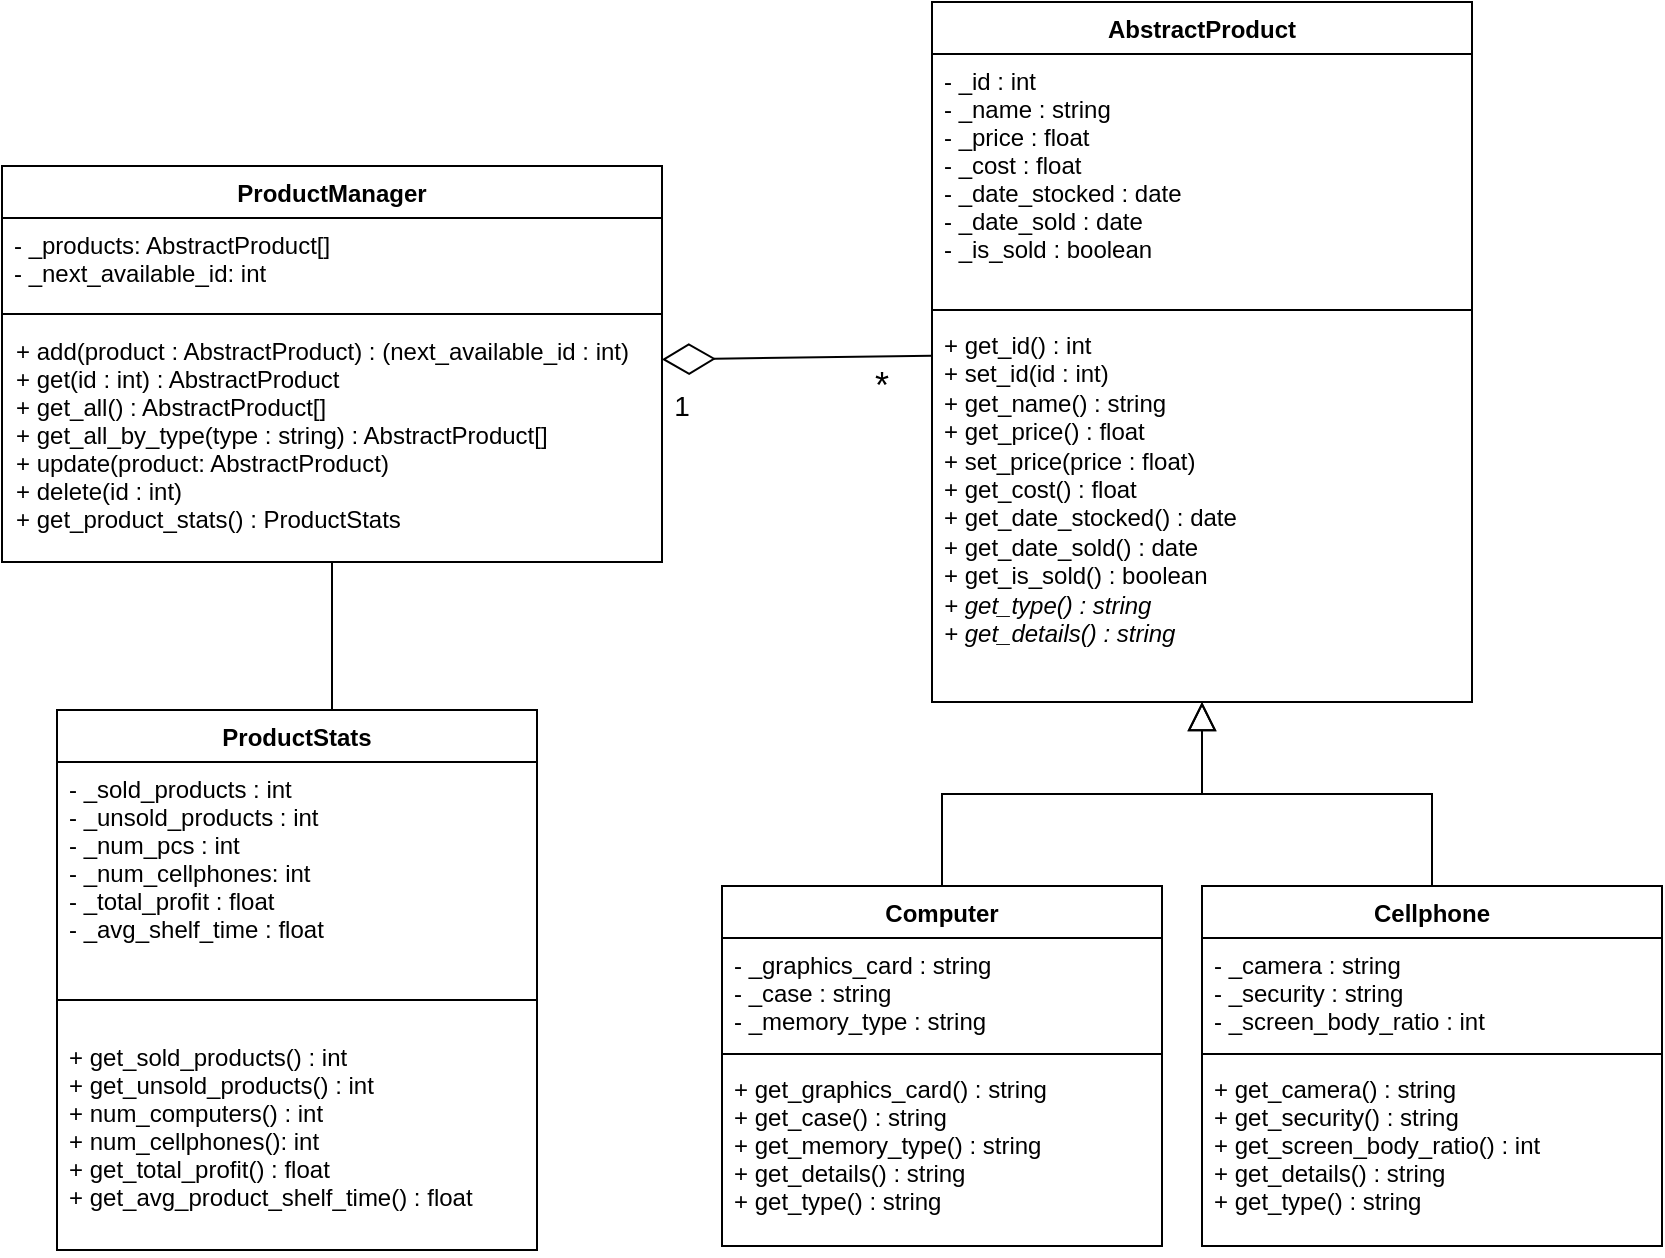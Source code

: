 <mxfile version="12.1.3" type="device" pages="1"><diagram id="_7smT1jWXjtUOcAIcVZQ" name="Page-1"><mxGraphModel dx="570" dy="440" grid="1" gridSize="10" guides="1" tooltips="1" connect="1" arrows="1" fold="1" page="1" pageScale="1" pageWidth="850" pageHeight="1100" math="0" shadow="0"><root><mxCell id="0"/><mxCell id="1" parent="0"/><mxCell id="wvDvdEayiRNj3oBtXVPO-1" value="ProductManager" style="swimlane;fontStyle=1;align=center;verticalAlign=top;childLayout=stackLayout;horizontal=1;startSize=26;horizontalStack=0;resizeParent=1;resizeParentMax=0;resizeLast=0;collapsible=1;marginBottom=0;" parent="1" vertex="1"><mxGeometry x="15" y="100" width="330" height="198" as="geometry"/></mxCell><mxCell id="wvDvdEayiRNj3oBtXVPO-2" value="- _products: AbstractProduct[]&#10;- _next_available_id: int" style="text;strokeColor=none;fillColor=none;align=left;verticalAlign=top;spacingLeft=4;spacingRight=4;overflow=hidden;rotatable=0;points=[[0,0.5],[1,0.5]];portConstraint=eastwest;" parent="wvDvdEayiRNj3oBtXVPO-1" vertex="1"><mxGeometry y="26" width="330" height="44" as="geometry"/></mxCell><mxCell id="wvDvdEayiRNj3oBtXVPO-3" value="" style="line;strokeWidth=1;fillColor=none;align=left;verticalAlign=middle;spacingTop=-1;spacingLeft=3;spacingRight=3;rotatable=0;labelPosition=right;points=[];portConstraint=eastwest;" parent="wvDvdEayiRNj3oBtXVPO-1" vertex="1"><mxGeometry y="70" width="330" height="8" as="geometry"/></mxCell><mxCell id="wvDvdEayiRNj3oBtXVPO-4" value="+ add(product : AbstractProduct) : (next_available_id : int)&#10;+ get(id : int) : AbstractProduct&#10;+ get_all() : AbstractProduct[]  &#10;+ get_all_by_type(type : string) : AbstractProduct[]&#10;+ update(product: AbstractProduct) &#10;+ delete(id : int)&#10;+ get_product_stats() : ProductStats" style="text;strokeColor=none;fillColor=none;align=left;verticalAlign=top;spacingLeft=4;spacingRight=4;overflow=hidden;rotatable=0;points=[[0,0.5],[1,0.5]];portConstraint=eastwest;spacing=3;" parent="wvDvdEayiRNj3oBtXVPO-1" vertex="1"><mxGeometry y="78" width="330" height="120" as="geometry"/></mxCell><mxCell id="wvDvdEayiRNj3oBtXVPO-5" value="ProductStats" style="swimlane;fontStyle=1;align=center;verticalAlign=top;childLayout=stackLayout;horizontal=1;startSize=26;horizontalStack=0;resizeParent=1;resizeParentMax=0;resizeLast=0;collapsible=1;marginBottom=0;" parent="1" vertex="1"><mxGeometry x="42.5" y="372" width="240" height="270" as="geometry"/></mxCell><mxCell id="wvDvdEayiRNj3oBtXVPO-6" value="- _sold_products : int&#10;- _unsold_products : int&#10;- _num_pcs : int&#10;- _num_cellphones: int&#10;- _total_profit : float&#10;- _avg_shelf_time : float " style="text;strokeColor=none;fillColor=none;align=left;verticalAlign=top;spacingLeft=4;spacingRight=4;overflow=hidden;rotatable=0;points=[[0,0.5],[1,0.5]];portConstraint=eastwest;" parent="wvDvdEayiRNj3oBtXVPO-5" vertex="1"><mxGeometry y="26" width="240" height="104" as="geometry"/></mxCell><mxCell id="wvDvdEayiRNj3oBtXVPO-7" value="" style="line;strokeWidth=1;fillColor=none;align=left;verticalAlign=middle;spacingTop=-1;spacingLeft=3;spacingRight=3;rotatable=0;labelPosition=right;points=[];portConstraint=eastwest;" parent="wvDvdEayiRNj3oBtXVPO-5" vertex="1"><mxGeometry y="130" width="240" height="30" as="geometry"/></mxCell><mxCell id="wvDvdEayiRNj3oBtXVPO-8" value="+ get_sold_products() : int&#10;+ get_unsold_products() : int&#10;+ num_computers() : int&#10;+ num_cellphones(): int&#10;+ get_total_profit() : float&#10;+ get_avg_product_shelf_time() : float" style="text;strokeColor=none;fillColor=none;align=left;verticalAlign=top;spacingLeft=4;spacingRight=4;overflow=hidden;rotatable=0;points=[[0,0.5],[1,0.5]];portConstraint=eastwest;" parent="wvDvdEayiRNj3oBtXVPO-5" vertex="1"><mxGeometry y="160" width="240" height="110" as="geometry"/></mxCell><mxCell id="wvDvdEayiRNj3oBtXVPO-9" value="AbstractProduct" style="swimlane;fontStyle=1;align=center;verticalAlign=top;childLayout=stackLayout;horizontal=1;startSize=26;horizontalStack=0;resizeParent=1;resizeParentMax=0;resizeLast=0;collapsible=1;marginBottom=0;" parent="1" vertex="1"><mxGeometry x="480" y="18" width="270" height="350" as="geometry"/></mxCell><mxCell id="wvDvdEayiRNj3oBtXVPO-10" value="- _id : int&#10;- _name : string&#10;- _price : float&#10;- _cost : float&#10;- _date_stocked : date&#10;- _date_sold : date&#10;- _is_sold : boolean" style="text;strokeColor=none;fillColor=none;align=left;verticalAlign=top;spacingLeft=4;spacingRight=4;overflow=hidden;rotatable=0;points=[[0,0.5],[1,0.5]];portConstraint=eastwest;" parent="wvDvdEayiRNj3oBtXVPO-9" vertex="1"><mxGeometry y="26" width="270" height="124" as="geometry"/></mxCell><mxCell id="wvDvdEayiRNj3oBtXVPO-11" value="" style="line;strokeWidth=1;fillColor=none;align=left;verticalAlign=middle;spacingTop=-1;spacingLeft=3;spacingRight=3;rotatable=0;labelPosition=right;points=[];portConstraint=eastwest;" parent="wvDvdEayiRNj3oBtXVPO-9" vertex="1"><mxGeometry y="150" width="270" height="8" as="geometry"/></mxCell><mxCell id="wvDvdEayiRNj3oBtXVPO-12" value="+ get_id() : int&lt;br&gt;+ set_id(id : int)&lt;br&gt;+ get_name() : string&lt;br&gt;+ get_price() : float&lt;br&gt;+ set_price(price : float)&lt;br&gt;+ get_cost() : float&lt;br&gt;+ get_date_stocked() : date&lt;br&gt;+ get_date_sold() : date&lt;br&gt;+ get_is_sold() : boolean&lt;br&gt;&lt;i&gt;+ get_type() : string&lt;br&gt;+ get_details() : string&lt;/i&gt;" style="text;strokeColor=none;fillColor=none;align=left;verticalAlign=top;spacingLeft=4;spacingRight=4;overflow=hidden;rotatable=0;points=[[0,0.5],[1,0.5]];portConstraint=eastwest;html=1;" parent="wvDvdEayiRNj3oBtXVPO-9" vertex="1"><mxGeometry y="158" width="270" height="192" as="geometry"/></mxCell><mxCell id="wvDvdEayiRNj3oBtXVPO-17" value="Computer" style="swimlane;fontStyle=1;align=center;verticalAlign=top;childLayout=stackLayout;horizontal=1;startSize=26;horizontalStack=0;resizeParent=1;resizeParentMax=0;resizeLast=0;collapsible=1;marginBottom=0;" parent="1" vertex="1"><mxGeometry x="375" y="460" width="220" height="180" as="geometry"/></mxCell><mxCell id="wvDvdEayiRNj3oBtXVPO-18" value="- _graphics_card : string&#10;- _case : string&#10;- _memory_type : string" style="text;strokeColor=none;fillColor=none;align=left;verticalAlign=top;spacingLeft=4;spacingRight=4;overflow=hidden;rotatable=0;points=[[0,0.5],[1,0.5]];portConstraint=eastwest;" parent="wvDvdEayiRNj3oBtXVPO-17" vertex="1"><mxGeometry y="26" width="220" height="54" as="geometry"/></mxCell><mxCell id="wvDvdEayiRNj3oBtXVPO-19" value="" style="line;strokeWidth=1;fillColor=none;align=left;verticalAlign=middle;spacingTop=-1;spacingLeft=3;spacingRight=3;rotatable=0;labelPosition=right;points=[];portConstraint=eastwest;" parent="wvDvdEayiRNj3oBtXVPO-17" vertex="1"><mxGeometry y="80" width="220" height="8" as="geometry"/></mxCell><mxCell id="wvDvdEayiRNj3oBtXVPO-20" value="+ get_graphics_card() : string&#10;+ get_case() : string&#10;+ get_memory_type() : string&#10;+ get_details() : string&#10;+ get_type() : string" style="text;strokeColor=none;fillColor=none;align=left;verticalAlign=top;spacingLeft=4;spacingRight=4;overflow=hidden;rotatable=0;points=[[0,0.5],[1,0.5]];portConstraint=eastwest;" parent="wvDvdEayiRNj3oBtXVPO-17" vertex="1"><mxGeometry y="88" width="220" height="92" as="geometry"/></mxCell><mxCell id="wvDvdEayiRNj3oBtXVPO-21" value="Cellphone" style="swimlane;fontStyle=1;align=center;verticalAlign=top;childLayout=stackLayout;horizontal=1;startSize=26;horizontalStack=0;resizeParent=1;resizeParentMax=0;resizeLast=0;collapsible=1;marginBottom=0;" parent="1" vertex="1"><mxGeometry x="615" y="460" width="230" height="180" as="geometry"/></mxCell><mxCell id="wvDvdEayiRNj3oBtXVPO-22" value="- _camera : string&#10;- _security : string&#10;- _screen_body_ratio : int" style="text;strokeColor=none;fillColor=none;align=left;verticalAlign=top;spacingLeft=4;spacingRight=4;overflow=hidden;rotatable=0;points=[[0,0.5],[1,0.5]];portConstraint=eastwest;" parent="wvDvdEayiRNj3oBtXVPO-21" vertex="1"><mxGeometry y="26" width="230" height="54" as="geometry"/></mxCell><mxCell id="wvDvdEayiRNj3oBtXVPO-23" value="" style="line;strokeWidth=1;fillColor=none;align=left;verticalAlign=middle;spacingTop=-1;spacingLeft=3;spacingRight=3;rotatable=0;labelPosition=right;points=[];portConstraint=eastwest;" parent="wvDvdEayiRNj3oBtXVPO-21" vertex="1"><mxGeometry y="80" width="230" height="8" as="geometry"/></mxCell><mxCell id="wvDvdEayiRNj3oBtXVPO-24" value="+ get_camera() : string&#10;+ get_security() : string&#10;+ get_screen_body_ratio() : int&#10;+ get_details() : string&#10;+ get_type() : string" style="text;strokeColor=none;fillColor=none;align=left;verticalAlign=top;spacingLeft=4;spacingRight=4;overflow=hidden;rotatable=0;points=[[0,0.5],[1,0.5]];portConstraint=eastwest;" parent="wvDvdEayiRNj3oBtXVPO-21" vertex="1"><mxGeometry y="88" width="230" height="92" as="geometry"/></mxCell><mxCell id="wvDvdEayiRNj3oBtXVPO-25" value="" style="endArrow=none;html=1;edgeStyle=orthogonalEdgeStyle;" parent="1" source="wvDvdEayiRNj3oBtXVPO-1" target="wvDvdEayiRNj3oBtXVPO-5" edge="1"><mxGeometry relative="1" as="geometry"><mxPoint x="100" y="240" as="sourcePoint"/><mxPoint x="260" y="240" as="targetPoint"/><Array as="points"><mxPoint x="175" y="230"/><mxPoint x="175" y="230"/></Array></mxGeometry></mxCell><mxCell id="wvDvdEayiRNj3oBtXVPO-28" value="" style="endArrow=diamondThin;endFill=0;endSize=24;html=1;" parent="1" source="wvDvdEayiRNj3oBtXVPO-9" target="wvDvdEayiRNj3oBtXVPO-1" edge="1"><mxGeometry width="160" relative="1" as="geometry"><mxPoint x="350" y="200" as="sourcePoint"/><mxPoint x="510" y="200" as="targetPoint"/></mxGeometry></mxCell><mxCell id="wvDvdEayiRNj3oBtXVPO-29" value="" style="endArrow=block;endFill=0;endSize=12;html=1;edgeStyle=orthogonalEdgeStyle;rounded=0;" parent="1" source="wvDvdEayiRNj3oBtXVPO-17" target="wvDvdEayiRNj3oBtXVPO-9" edge="1"><mxGeometry width="160" relative="1" as="geometry"><mxPoint x="310" y="480" as="sourcePoint"/><mxPoint x="470" y="480" as="targetPoint"/></mxGeometry></mxCell><mxCell id="wvDvdEayiRNj3oBtXVPO-30" value="" style="endArrow=block;endFill=0;endSize=12;html=1;edgeStyle=orthogonalEdgeStyle;rounded=0;" parent="1" source="wvDvdEayiRNj3oBtXVPO-21" target="wvDvdEayiRNj3oBtXVPO-9" edge="1"><mxGeometry width="160" relative="1" as="geometry"><mxPoint x="310" y="470" as="sourcePoint"/><mxPoint x="470" y="470" as="targetPoint"/></mxGeometry></mxCell><mxCell id="wvDvdEayiRNj3oBtXVPO-32" value="&lt;font style=&quot;font-size: 14px&quot;&gt;1&lt;/font&gt;" style="text;html=1;strokeColor=none;fillColor=none;align=center;verticalAlign=middle;whiteSpace=wrap;rounded=0;" parent="1" vertex="1"><mxGeometry x="340" y="210" width="30" height="20" as="geometry"/></mxCell><mxCell id="wvDvdEayiRNj3oBtXVPO-33" value="&lt;font style=&quot;font-size: 18px&quot;&gt;*&lt;/font&gt;" style="text;html=1;strokeColor=none;fillColor=none;align=center;verticalAlign=middle;whiteSpace=wrap;rounded=0;" parent="1" vertex="1"><mxGeometry x="435" y="197" width="40" height="26" as="geometry"/></mxCell></root></mxGraphModel></diagram></mxfile>